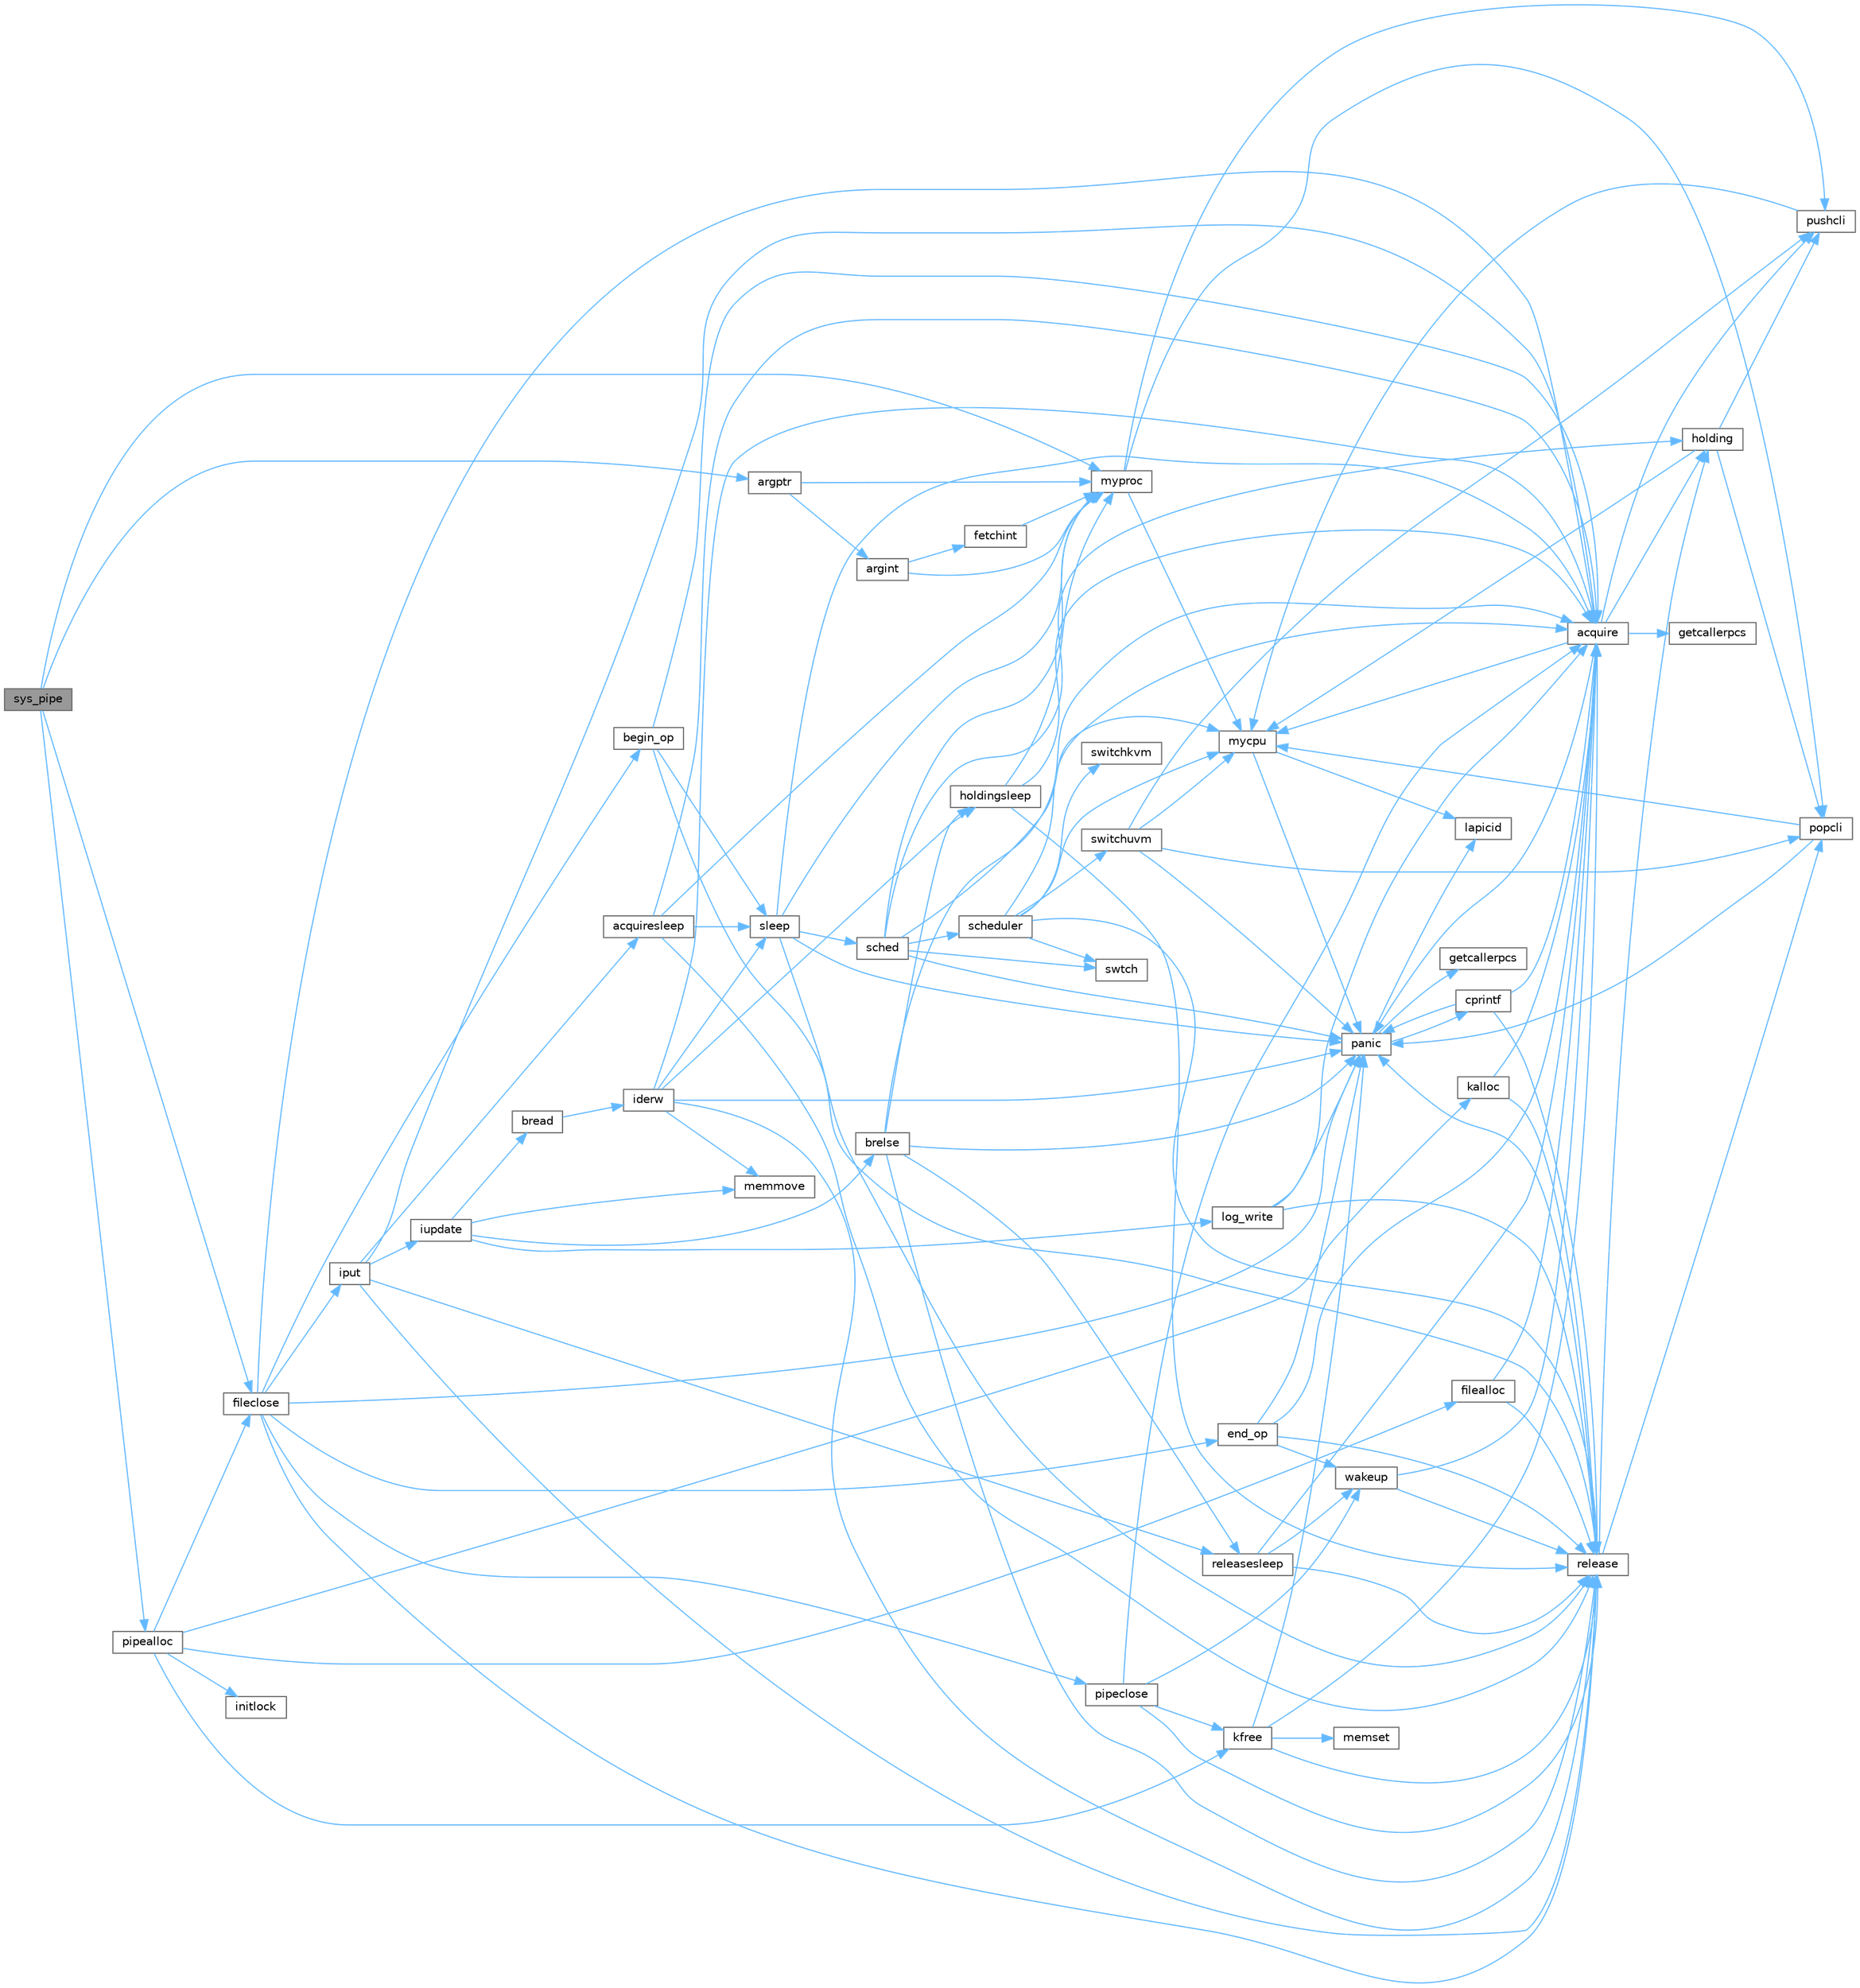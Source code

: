 digraph "sys_pipe"
{
 // LATEX_PDF_SIZE
  bgcolor="transparent";
  edge [fontname=Helvetica,fontsize=10,labelfontname=Helvetica,labelfontsize=10];
  node [fontname=Helvetica,fontsize=10,shape=box,height=0.2,width=0.4];
  rankdir="LR";
  Node1 [id="Node000001",label="sys_pipe",height=0.2,width=0.4,color="gray40", fillcolor="grey60", style="filled", fontcolor="black",tooltip=" "];
  Node1 -> Node2 [id="edge123_Node000001_Node000002",color="steelblue1",style="solid",tooltip=" "];
  Node2 [id="Node000002",label="argptr",height=0.2,width=0.4,color="grey40", fillcolor="white", style="filled",URL="$db/dd8/syscall_8c.html#a6ade9205d1f46b759cf93b60513a3421",tooltip=" "];
  Node2 -> Node3 [id="edge124_Node000002_Node000003",color="steelblue1",style="solid",tooltip=" "];
  Node3 [id="Node000003",label="argint",height=0.2,width=0.4,color="grey40", fillcolor="white", style="filled",URL="$db/dd8/syscall_8c.html#ade56ef2176f85cd61e7b91b400e7d4d3",tooltip=" "];
  Node3 -> Node4 [id="edge125_Node000003_Node000004",color="steelblue1",style="solid",tooltip=" "];
  Node4 [id="Node000004",label="fetchint",height=0.2,width=0.4,color="grey40", fillcolor="white", style="filled",URL="$db/dd8/syscall_8c.html#a918cadc6c55aa7ac38982659c27a3a75",tooltip=" "];
  Node4 -> Node5 [id="edge126_Node000004_Node000005",color="steelblue1",style="solid",tooltip=" "];
  Node5 [id="Node000005",label="myproc",height=0.2,width=0.4,color="grey40", fillcolor="white", style="filled",URL="$d3/dda/proc_8c.html#a41af0935f3989aae450cf8988cd9c3a9",tooltip=" "];
  Node5 -> Node6 [id="edge127_Node000005_Node000006",color="steelblue1",style="solid",tooltip=" "];
  Node6 [id="Node000006",label="mycpu",height=0.2,width=0.4,color="grey40", fillcolor="white", style="filled",URL="$d3/dda/proc_8c.html#ad427959ad025dabd8cd393b27ec39160",tooltip=" "];
  Node6 -> Node7 [id="edge128_Node000006_Node000007",color="steelblue1",style="solid",tooltip=" "];
  Node7 [id="Node000007",label="lapicid",height=0.2,width=0.4,color="grey40", fillcolor="white", style="filled",URL="$dc/df6/lapic_8c.html#a627f7996b64f99d885244a5102c85164",tooltip=" "];
  Node6 -> Node8 [id="edge129_Node000006_Node000008",color="steelblue1",style="solid",tooltip=" "];
  Node8 [id="Node000008",label="panic",height=0.2,width=0.4,color="grey40", fillcolor="white", style="filled",URL="$d0/d56/console_8c.html#a95c0aca5d6d7487933984f08b189917a",tooltip=" "];
  Node8 -> Node9 [id="edge130_Node000008_Node000009",color="steelblue1",style="solid",tooltip=" "];
  Node9 [id="Node000009",label="cprintf",height=0.2,width=0.4,color="grey40", fillcolor="white", style="filled",URL="$d0/d56/console_8c.html#a90f0742d846503e4ed1804f1df421ec6",tooltip=" "];
  Node9 -> Node10 [id="edge131_Node000009_Node000010",color="steelblue1",style="solid",tooltip=" "];
  Node10 [id="Node000010",label="acquire",height=0.2,width=0.4,color="grey40", fillcolor="white", style="filled",URL="$d3/d2d/spinlock_8c.html#aed377f16a085b00de3a4b32392adbdfb",tooltip=" "];
  Node10 -> Node11 [id="edge132_Node000010_Node000011",color="steelblue1",style="solid",tooltip=" "];
  Node11 [id="Node000011",label="getcallerpcs",height=0.2,width=0.4,color="grey40", fillcolor="white", style="filled",URL="$d3/d2d/spinlock_8c.html#a6ac35304ea80f01086b47edcc2328010",tooltip=" "];
  Node10 -> Node12 [id="edge133_Node000010_Node000012",color="steelblue1",style="solid",tooltip=" "];
  Node12 [id="Node000012",label="holding",height=0.2,width=0.4,color="grey40", fillcolor="white", style="filled",URL="$d3/d2d/spinlock_8c.html#aea48df3e5cfb903179ad3dc78ab502d9",tooltip=" "];
  Node12 -> Node6 [id="edge134_Node000012_Node000006",color="steelblue1",style="solid",tooltip=" "];
  Node12 -> Node13 [id="edge135_Node000012_Node000013",color="steelblue1",style="solid",tooltip=" "];
  Node13 [id="Node000013",label="popcli",height=0.2,width=0.4,color="grey40", fillcolor="white", style="filled",URL="$d3/d2d/spinlock_8c.html#ae3424f669269fef400ce29c3aeb43fdb",tooltip=" "];
  Node13 -> Node6 [id="edge136_Node000013_Node000006",color="steelblue1",style="solid",tooltip=" "];
  Node13 -> Node8 [id="edge137_Node000013_Node000008",color="steelblue1",style="solid",tooltip=" "];
  Node12 -> Node14 [id="edge138_Node000012_Node000014",color="steelblue1",style="solid",tooltip=" "];
  Node14 [id="Node000014",label="pushcli",height=0.2,width=0.4,color="grey40", fillcolor="white", style="filled",URL="$d3/d2d/spinlock_8c.html#a206b749d1b7768dadce61cbcde7e0f1c",tooltip=" "];
  Node14 -> Node6 [id="edge139_Node000014_Node000006",color="steelblue1",style="solid",tooltip=" "];
  Node10 -> Node6 [id="edge140_Node000010_Node000006",color="steelblue1",style="solid",tooltip=" "];
  Node10 -> Node8 [id="edge141_Node000010_Node000008",color="steelblue1",style="solid",tooltip=" "];
  Node10 -> Node14 [id="edge142_Node000010_Node000014",color="steelblue1",style="solid",tooltip=" "];
  Node9 -> Node8 [id="edge143_Node000009_Node000008",color="steelblue1",style="solid",tooltip=" "];
  Node9 -> Node15 [id="edge144_Node000009_Node000015",color="steelblue1",style="solid",tooltip=" "];
  Node15 [id="Node000015",label="release",height=0.2,width=0.4,color="grey40", fillcolor="white", style="filled",URL="$d3/d2d/spinlock_8c.html#a1cee376aa9a00e754bf5481cd5f3d97b",tooltip=" "];
  Node15 -> Node12 [id="edge145_Node000015_Node000012",color="steelblue1",style="solid",tooltip=" "];
  Node15 -> Node8 [id="edge146_Node000015_Node000008",color="steelblue1",style="solid",tooltip=" "];
  Node15 -> Node13 [id="edge147_Node000015_Node000013",color="steelblue1",style="solid",tooltip=" "];
  Node8 -> Node16 [id="edge148_Node000008_Node000016",color="steelblue1",style="solid",tooltip=" "];
  Node16 [id="Node000016",label="getcallerpcs",height=0.2,width=0.4,color="grey40", fillcolor="white", style="filled",URL="$d5/d64/defs_8h.html#a4105de9e2969515d6c6c795c4386f69f",tooltip=" "];
  Node8 -> Node7 [id="edge149_Node000008_Node000007",color="steelblue1",style="solid",tooltip=" "];
  Node5 -> Node13 [id="edge150_Node000005_Node000013",color="steelblue1",style="solid",tooltip=" "];
  Node5 -> Node14 [id="edge151_Node000005_Node000014",color="steelblue1",style="solid",tooltip=" "];
  Node3 -> Node5 [id="edge152_Node000003_Node000005",color="steelblue1",style="solid",tooltip=" "];
  Node2 -> Node5 [id="edge153_Node000002_Node000005",color="steelblue1",style="solid",tooltip=" "];
  Node1 -> Node17 [id="edge154_Node000001_Node000017",color="steelblue1",style="solid",tooltip=" "];
  Node17 [id="Node000017",label="fileclose",height=0.2,width=0.4,color="grey40", fillcolor="white", style="filled",URL="$d6/d13/file_8c.html#ae557c81ab89c24219146144bb6adaa2c",tooltip=" "];
  Node17 -> Node10 [id="edge155_Node000017_Node000010",color="steelblue1",style="solid",tooltip=" "];
  Node17 -> Node18 [id="edge156_Node000017_Node000018",color="steelblue1",style="solid",tooltip=" "];
  Node18 [id="Node000018",label="begin_op",height=0.2,width=0.4,color="grey40", fillcolor="white", style="filled",URL="$d7/df8/log_8c.html#ac96aa31ffc0500e749c62c4d377c21c9",tooltip=" "];
  Node18 -> Node10 [id="edge157_Node000018_Node000010",color="steelblue1",style="solid",tooltip=" "];
  Node18 -> Node15 [id="edge158_Node000018_Node000015",color="steelblue1",style="solid",tooltip=" "];
  Node18 -> Node19 [id="edge159_Node000018_Node000019",color="steelblue1",style="solid",tooltip=" "];
  Node19 [id="Node000019",label="sleep",height=0.2,width=0.4,color="grey40", fillcolor="white", style="filled",URL="$d3/dda/proc_8c.html#ae70cc0370342e46f6db3bec367232457",tooltip=" "];
  Node19 -> Node10 [id="edge160_Node000019_Node000010",color="steelblue1",style="solid",tooltip=" "];
  Node19 -> Node5 [id="edge161_Node000019_Node000005",color="steelblue1",style="solid",tooltip=" "];
  Node19 -> Node8 [id="edge162_Node000019_Node000008",color="steelblue1",style="solid",tooltip=" "];
  Node19 -> Node15 [id="edge163_Node000019_Node000015",color="steelblue1",style="solid",tooltip=" "];
  Node19 -> Node20 [id="edge164_Node000019_Node000020",color="steelblue1",style="solid",tooltip=" "];
  Node20 [id="Node000020",label="sched",height=0.2,width=0.4,color="grey40", fillcolor="white", style="filled",URL="$d3/dda/proc_8c.html#ad788da91743c333b5bed7c4a0dd12365",tooltip=" "];
  Node20 -> Node12 [id="edge165_Node000020_Node000012",color="steelblue1",style="solid",tooltip=" "];
  Node20 -> Node6 [id="edge166_Node000020_Node000006",color="steelblue1",style="solid",tooltip=" "];
  Node20 -> Node5 [id="edge167_Node000020_Node000005",color="steelblue1",style="solid",tooltip=" "];
  Node20 -> Node8 [id="edge168_Node000020_Node000008",color="steelblue1",style="solid",tooltip=" "];
  Node20 -> Node21 [id="edge169_Node000020_Node000021",color="steelblue1",style="solid",tooltip=" "];
  Node21 [id="Node000021",label="scheduler",height=0.2,width=0.4,color="grey40", fillcolor="white", style="filled",URL="$d3/dda/proc_8c.html#a9fa00b0be5d3c4781048861e2506eb63",tooltip=" "];
  Node21 -> Node10 [id="edge170_Node000021_Node000010",color="steelblue1",style="solid",tooltip=" "];
  Node21 -> Node6 [id="edge171_Node000021_Node000006",color="steelblue1",style="solid",tooltip=" "];
  Node21 -> Node15 [id="edge172_Node000021_Node000015",color="steelblue1",style="solid",tooltip=" "];
  Node21 -> Node22 [id="edge173_Node000021_Node000022",color="steelblue1",style="solid",tooltip=" "];
  Node22 [id="Node000022",label="switchkvm",height=0.2,width=0.4,color="grey40", fillcolor="white", style="filled",URL="$de/de9/vm_8c.html#a02ca0670bc1fe12e38453082631ff360",tooltip=" "];
  Node21 -> Node23 [id="edge174_Node000021_Node000023",color="steelblue1",style="solid",tooltip=" "];
  Node23 [id="Node000023",label="switchuvm",height=0.2,width=0.4,color="grey40", fillcolor="white", style="filled",URL="$de/de9/vm_8c.html#a87c90f0ab2a1b11c2b55f4e483bb8493",tooltip=" "];
  Node23 -> Node6 [id="edge175_Node000023_Node000006",color="steelblue1",style="solid",tooltip=" "];
  Node23 -> Node8 [id="edge176_Node000023_Node000008",color="steelblue1",style="solid",tooltip=" "];
  Node23 -> Node13 [id="edge177_Node000023_Node000013",color="steelblue1",style="solid",tooltip=" "];
  Node23 -> Node14 [id="edge178_Node000023_Node000014",color="steelblue1",style="solid",tooltip=" "];
  Node21 -> Node24 [id="edge179_Node000021_Node000024",color="steelblue1",style="solid",tooltip=" "];
  Node24 [id="Node000024",label="swtch",height=0.2,width=0.4,color="grey40", fillcolor="white", style="filled",URL="$d5/d64/defs_8h.html#a1d9e7047d3dfb57809a2541d8387705e",tooltip=" "];
  Node20 -> Node24 [id="edge180_Node000020_Node000024",color="steelblue1",style="solid",tooltip=" "];
  Node17 -> Node25 [id="edge181_Node000017_Node000025",color="steelblue1",style="solid",tooltip=" "];
  Node25 [id="Node000025",label="end_op",height=0.2,width=0.4,color="grey40", fillcolor="white", style="filled",URL="$d7/df8/log_8c.html#ac0f12be0ca0de555e60b27b06a57a65b",tooltip=" "];
  Node25 -> Node10 [id="edge182_Node000025_Node000010",color="steelblue1",style="solid",tooltip=" "];
  Node25 -> Node8 [id="edge183_Node000025_Node000008",color="steelblue1",style="solid",tooltip=" "];
  Node25 -> Node15 [id="edge184_Node000025_Node000015",color="steelblue1",style="solid",tooltip=" "];
  Node25 -> Node26 [id="edge185_Node000025_Node000026",color="steelblue1",style="solid",tooltip=" "];
  Node26 [id="Node000026",label="wakeup",height=0.2,width=0.4,color="grey40", fillcolor="white", style="filled",URL="$d3/dda/proc_8c.html#a4a34d9f03e436cfa09b88f735f6ee952",tooltip=" "];
  Node26 -> Node10 [id="edge186_Node000026_Node000010",color="steelblue1",style="solid",tooltip=" "];
  Node26 -> Node15 [id="edge187_Node000026_Node000015",color="steelblue1",style="solid",tooltip=" "];
  Node17 -> Node27 [id="edge188_Node000017_Node000027",color="steelblue1",style="solid",tooltip=" "];
  Node27 [id="Node000027",label="iput",height=0.2,width=0.4,color="grey40", fillcolor="white", style="filled",URL="$d2/d5a/fs_8c.html#ab3c447f135c68e4c3c1f8d5866f6e77b",tooltip=" "];
  Node27 -> Node10 [id="edge189_Node000027_Node000010",color="steelblue1",style="solid",tooltip=" "];
  Node27 -> Node28 [id="edge190_Node000027_Node000028",color="steelblue1",style="solid",tooltip=" "];
  Node28 [id="Node000028",label="acquiresleep",height=0.2,width=0.4,color="grey40", fillcolor="white", style="filled",URL="$d8/dd1/sleeplock_8c.html#aaad2d7a86d4859982dd9a132f5128ff2",tooltip=" "];
  Node28 -> Node10 [id="edge191_Node000028_Node000010",color="steelblue1",style="solid",tooltip=" "];
  Node28 -> Node5 [id="edge192_Node000028_Node000005",color="steelblue1",style="solid",tooltip=" "];
  Node28 -> Node15 [id="edge193_Node000028_Node000015",color="steelblue1",style="solid",tooltip=" "];
  Node28 -> Node19 [id="edge194_Node000028_Node000019",color="steelblue1",style="solid",tooltip=" "];
  Node27 -> Node29 [id="edge195_Node000027_Node000029",color="steelblue1",style="solid",tooltip=" "];
  Node29 [id="Node000029",label="iupdate",height=0.2,width=0.4,color="grey40", fillcolor="white", style="filled",URL="$d2/d5a/fs_8c.html#a7220afa8e5f4bea540eb95879ea7df6e",tooltip=" "];
  Node29 -> Node30 [id="edge196_Node000029_Node000030",color="steelblue1",style="solid",tooltip=" "];
  Node30 [id="Node000030",label="bread",height=0.2,width=0.4,color="grey40", fillcolor="white", style="filled",URL="$dc/de6/bio_8c.html#a30b8d2ef2300ed8e3d879a428fe39898",tooltip=" "];
  Node30 -> Node31 [id="edge197_Node000030_Node000031",color="steelblue1",style="solid",tooltip=" "];
  Node31 [id="Node000031",label="iderw",height=0.2,width=0.4,color="grey40", fillcolor="white", style="filled",URL="$da/d9b/memide_8c.html#a7f36b008f02088c86f76e98e05b55af5",tooltip=" "];
  Node31 -> Node10 [id="edge198_Node000031_Node000010",color="steelblue1",style="solid",tooltip=" "];
  Node31 -> Node32 [id="edge199_Node000031_Node000032",color="steelblue1",style="solid",tooltip=" "];
  Node32 [id="Node000032",label="holdingsleep",height=0.2,width=0.4,color="grey40", fillcolor="white", style="filled",URL="$d8/dd1/sleeplock_8c.html#a6fdbe54cbecd8fc67d74793b27adcf05",tooltip=" "];
  Node32 -> Node10 [id="edge200_Node000032_Node000010",color="steelblue1",style="solid",tooltip=" "];
  Node32 -> Node5 [id="edge201_Node000032_Node000005",color="steelblue1",style="solid",tooltip=" "];
  Node32 -> Node15 [id="edge202_Node000032_Node000015",color="steelblue1",style="solid",tooltip=" "];
  Node31 -> Node33 [id="edge203_Node000031_Node000033",color="steelblue1",style="solid",tooltip=" "];
  Node33 [id="Node000033",label="memmove",height=0.2,width=0.4,color="grey40", fillcolor="white", style="filled",URL="$d1/db0/string_8c.html#a07f97e2ed1ce37955192d52de8f4911f",tooltip=" "];
  Node31 -> Node8 [id="edge204_Node000031_Node000008",color="steelblue1",style="solid",tooltip=" "];
  Node31 -> Node15 [id="edge205_Node000031_Node000015",color="steelblue1",style="solid",tooltip=" "];
  Node31 -> Node19 [id="edge206_Node000031_Node000019",color="steelblue1",style="solid",tooltip=" "];
  Node29 -> Node34 [id="edge207_Node000029_Node000034",color="steelblue1",style="solid",tooltip=" "];
  Node34 [id="Node000034",label="brelse",height=0.2,width=0.4,color="grey40", fillcolor="white", style="filled",URL="$dc/de6/bio_8c.html#ab5335aeb503731104314321a78a6d727",tooltip=" "];
  Node34 -> Node10 [id="edge208_Node000034_Node000010",color="steelblue1",style="solid",tooltip=" "];
  Node34 -> Node32 [id="edge209_Node000034_Node000032",color="steelblue1",style="solid",tooltip=" "];
  Node34 -> Node8 [id="edge210_Node000034_Node000008",color="steelblue1",style="solid",tooltip=" "];
  Node34 -> Node15 [id="edge211_Node000034_Node000015",color="steelblue1",style="solid",tooltip=" "];
  Node34 -> Node35 [id="edge212_Node000034_Node000035",color="steelblue1",style="solid",tooltip=" "];
  Node35 [id="Node000035",label="releasesleep",height=0.2,width=0.4,color="grey40", fillcolor="white", style="filled",URL="$d8/dd1/sleeplock_8c.html#aa997067c2c9bfef15af6fa0a10c20f4a",tooltip=" "];
  Node35 -> Node10 [id="edge213_Node000035_Node000010",color="steelblue1",style="solid",tooltip=" "];
  Node35 -> Node15 [id="edge214_Node000035_Node000015",color="steelblue1",style="solid",tooltip=" "];
  Node35 -> Node26 [id="edge215_Node000035_Node000026",color="steelblue1",style="solid",tooltip=" "];
  Node29 -> Node36 [id="edge216_Node000029_Node000036",color="steelblue1",style="solid",tooltip=" "];
  Node36 [id="Node000036",label="log_write",height=0.2,width=0.4,color="grey40", fillcolor="white", style="filled",URL="$d7/df8/log_8c.html#a7eacb0fbebe5ce4c7d3ddea15908b13d",tooltip=" "];
  Node36 -> Node10 [id="edge217_Node000036_Node000010",color="steelblue1",style="solid",tooltip=" "];
  Node36 -> Node8 [id="edge218_Node000036_Node000008",color="steelblue1",style="solid",tooltip=" "];
  Node36 -> Node15 [id="edge219_Node000036_Node000015",color="steelblue1",style="solid",tooltip=" "];
  Node29 -> Node33 [id="edge220_Node000029_Node000033",color="steelblue1",style="solid",tooltip=" "];
  Node27 -> Node15 [id="edge221_Node000027_Node000015",color="steelblue1",style="solid",tooltip=" "];
  Node27 -> Node35 [id="edge222_Node000027_Node000035",color="steelblue1",style="solid",tooltip=" "];
  Node17 -> Node8 [id="edge223_Node000017_Node000008",color="steelblue1",style="solid",tooltip=" "];
  Node17 -> Node37 [id="edge224_Node000017_Node000037",color="steelblue1",style="solid",tooltip=" "];
  Node37 [id="Node000037",label="pipeclose",height=0.2,width=0.4,color="grey40", fillcolor="white", style="filled",URL="$d1/d47/pipe_8c.html#a48642f54734698f6f881ee07723292cb",tooltip=" "];
  Node37 -> Node10 [id="edge225_Node000037_Node000010",color="steelblue1",style="solid",tooltip=" "];
  Node37 -> Node38 [id="edge226_Node000037_Node000038",color="steelblue1",style="solid",tooltip=" "];
  Node38 [id="Node000038",label="kfree",height=0.2,width=0.4,color="grey40", fillcolor="white", style="filled",URL="$d4/def/kalloc_8c.html#aced59ecf8411235f6dffc065236711a5",tooltip=" "];
  Node38 -> Node10 [id="edge227_Node000038_Node000010",color="steelblue1",style="solid",tooltip=" "];
  Node38 -> Node39 [id="edge228_Node000038_Node000039",color="steelblue1",style="solid",tooltip=" "];
  Node39 [id="Node000039",label="memset",height=0.2,width=0.4,color="grey40", fillcolor="white", style="filled",URL="$db/d8a/ulib_8c.html#aa9cdc2409c15ccd5ee3b2031576f4093",tooltip=" "];
  Node38 -> Node8 [id="edge229_Node000038_Node000008",color="steelblue1",style="solid",tooltip=" "];
  Node38 -> Node15 [id="edge230_Node000038_Node000015",color="steelblue1",style="solid",tooltip=" "];
  Node37 -> Node15 [id="edge231_Node000037_Node000015",color="steelblue1",style="solid",tooltip=" "];
  Node37 -> Node26 [id="edge232_Node000037_Node000026",color="steelblue1",style="solid",tooltip=" "];
  Node17 -> Node15 [id="edge233_Node000017_Node000015",color="steelblue1",style="solid",tooltip=" "];
  Node1 -> Node5 [id="edge234_Node000001_Node000005",color="steelblue1",style="solid",tooltip=" "];
  Node1 -> Node40 [id="edge235_Node000001_Node000040",color="steelblue1",style="solid",tooltip=" "];
  Node40 [id="Node000040",label="pipealloc",height=0.2,width=0.4,color="grey40", fillcolor="white", style="filled",URL="$d1/d47/pipe_8c.html#a9d6f0c526148e6002b6776619c7563e6",tooltip=" "];
  Node40 -> Node41 [id="edge236_Node000040_Node000041",color="steelblue1",style="solid",tooltip=" "];
  Node41 [id="Node000041",label="filealloc",height=0.2,width=0.4,color="grey40", fillcolor="white", style="filled",URL="$d6/d13/file_8c.html#ac56b15561658d0e74ce1c53309b8f97d",tooltip=" "];
  Node41 -> Node10 [id="edge237_Node000041_Node000010",color="steelblue1",style="solid",tooltip=" "];
  Node41 -> Node15 [id="edge238_Node000041_Node000015",color="steelblue1",style="solid",tooltip=" "];
  Node40 -> Node17 [id="edge239_Node000040_Node000017",color="steelblue1",style="solid",tooltip=" "];
  Node40 -> Node42 [id="edge240_Node000040_Node000042",color="steelblue1",style="solid",tooltip=" "];
  Node42 [id="Node000042",label="initlock",height=0.2,width=0.4,color="grey40", fillcolor="white", style="filled",URL="$d3/d2d/spinlock_8c.html#abda07b4a007b2e888d9d783920460b89",tooltip=" "];
  Node40 -> Node43 [id="edge241_Node000040_Node000043",color="steelblue1",style="solid",tooltip=" "];
  Node43 [id="Node000043",label="kalloc",height=0.2,width=0.4,color="grey40", fillcolor="white", style="filled",URL="$d4/def/kalloc_8c.html#a5e965f6365c721b5b23c12d16d45c3dc",tooltip=" "];
  Node43 -> Node10 [id="edge242_Node000043_Node000010",color="steelblue1",style="solid",tooltip=" "];
  Node43 -> Node15 [id="edge243_Node000043_Node000015",color="steelblue1",style="solid",tooltip=" "];
  Node40 -> Node38 [id="edge244_Node000040_Node000038",color="steelblue1",style="solid",tooltip=" "];
}

